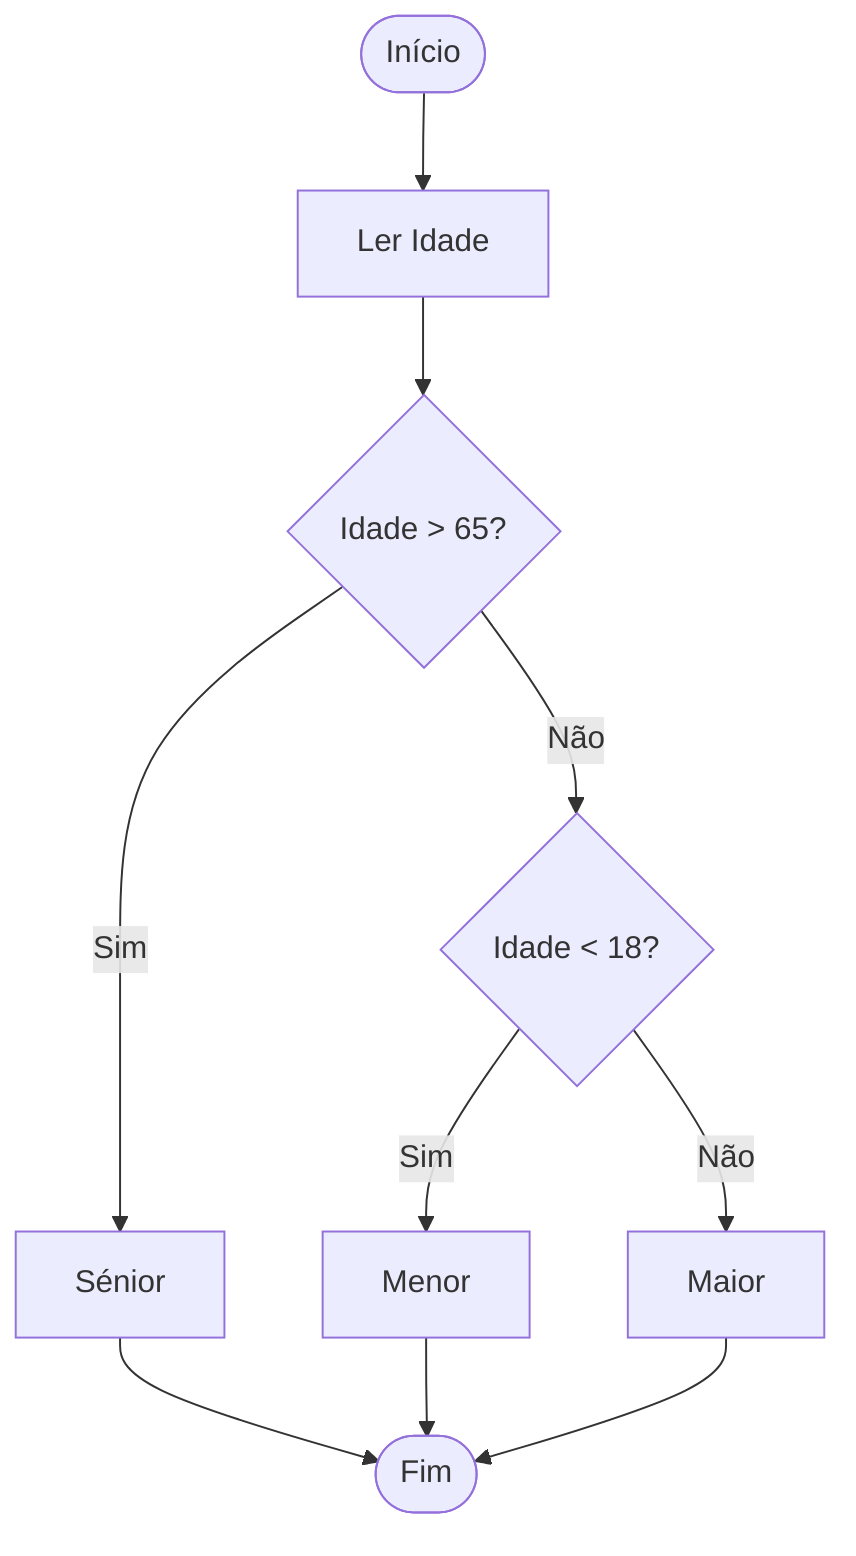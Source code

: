 flowchart TD
    A([Início]) --> B[Ler Idade]
    B --> C{Idade > 65?}
    C -- Sim --> D[Sénior]    
    C -- Não --> E{Idade < 18?}
    E -- Sim --> F[Menor] 
    E -- Não --> G[Maior]
    D --> H([Fim])
    F --> H([Fim])
    G --> H([Fim])